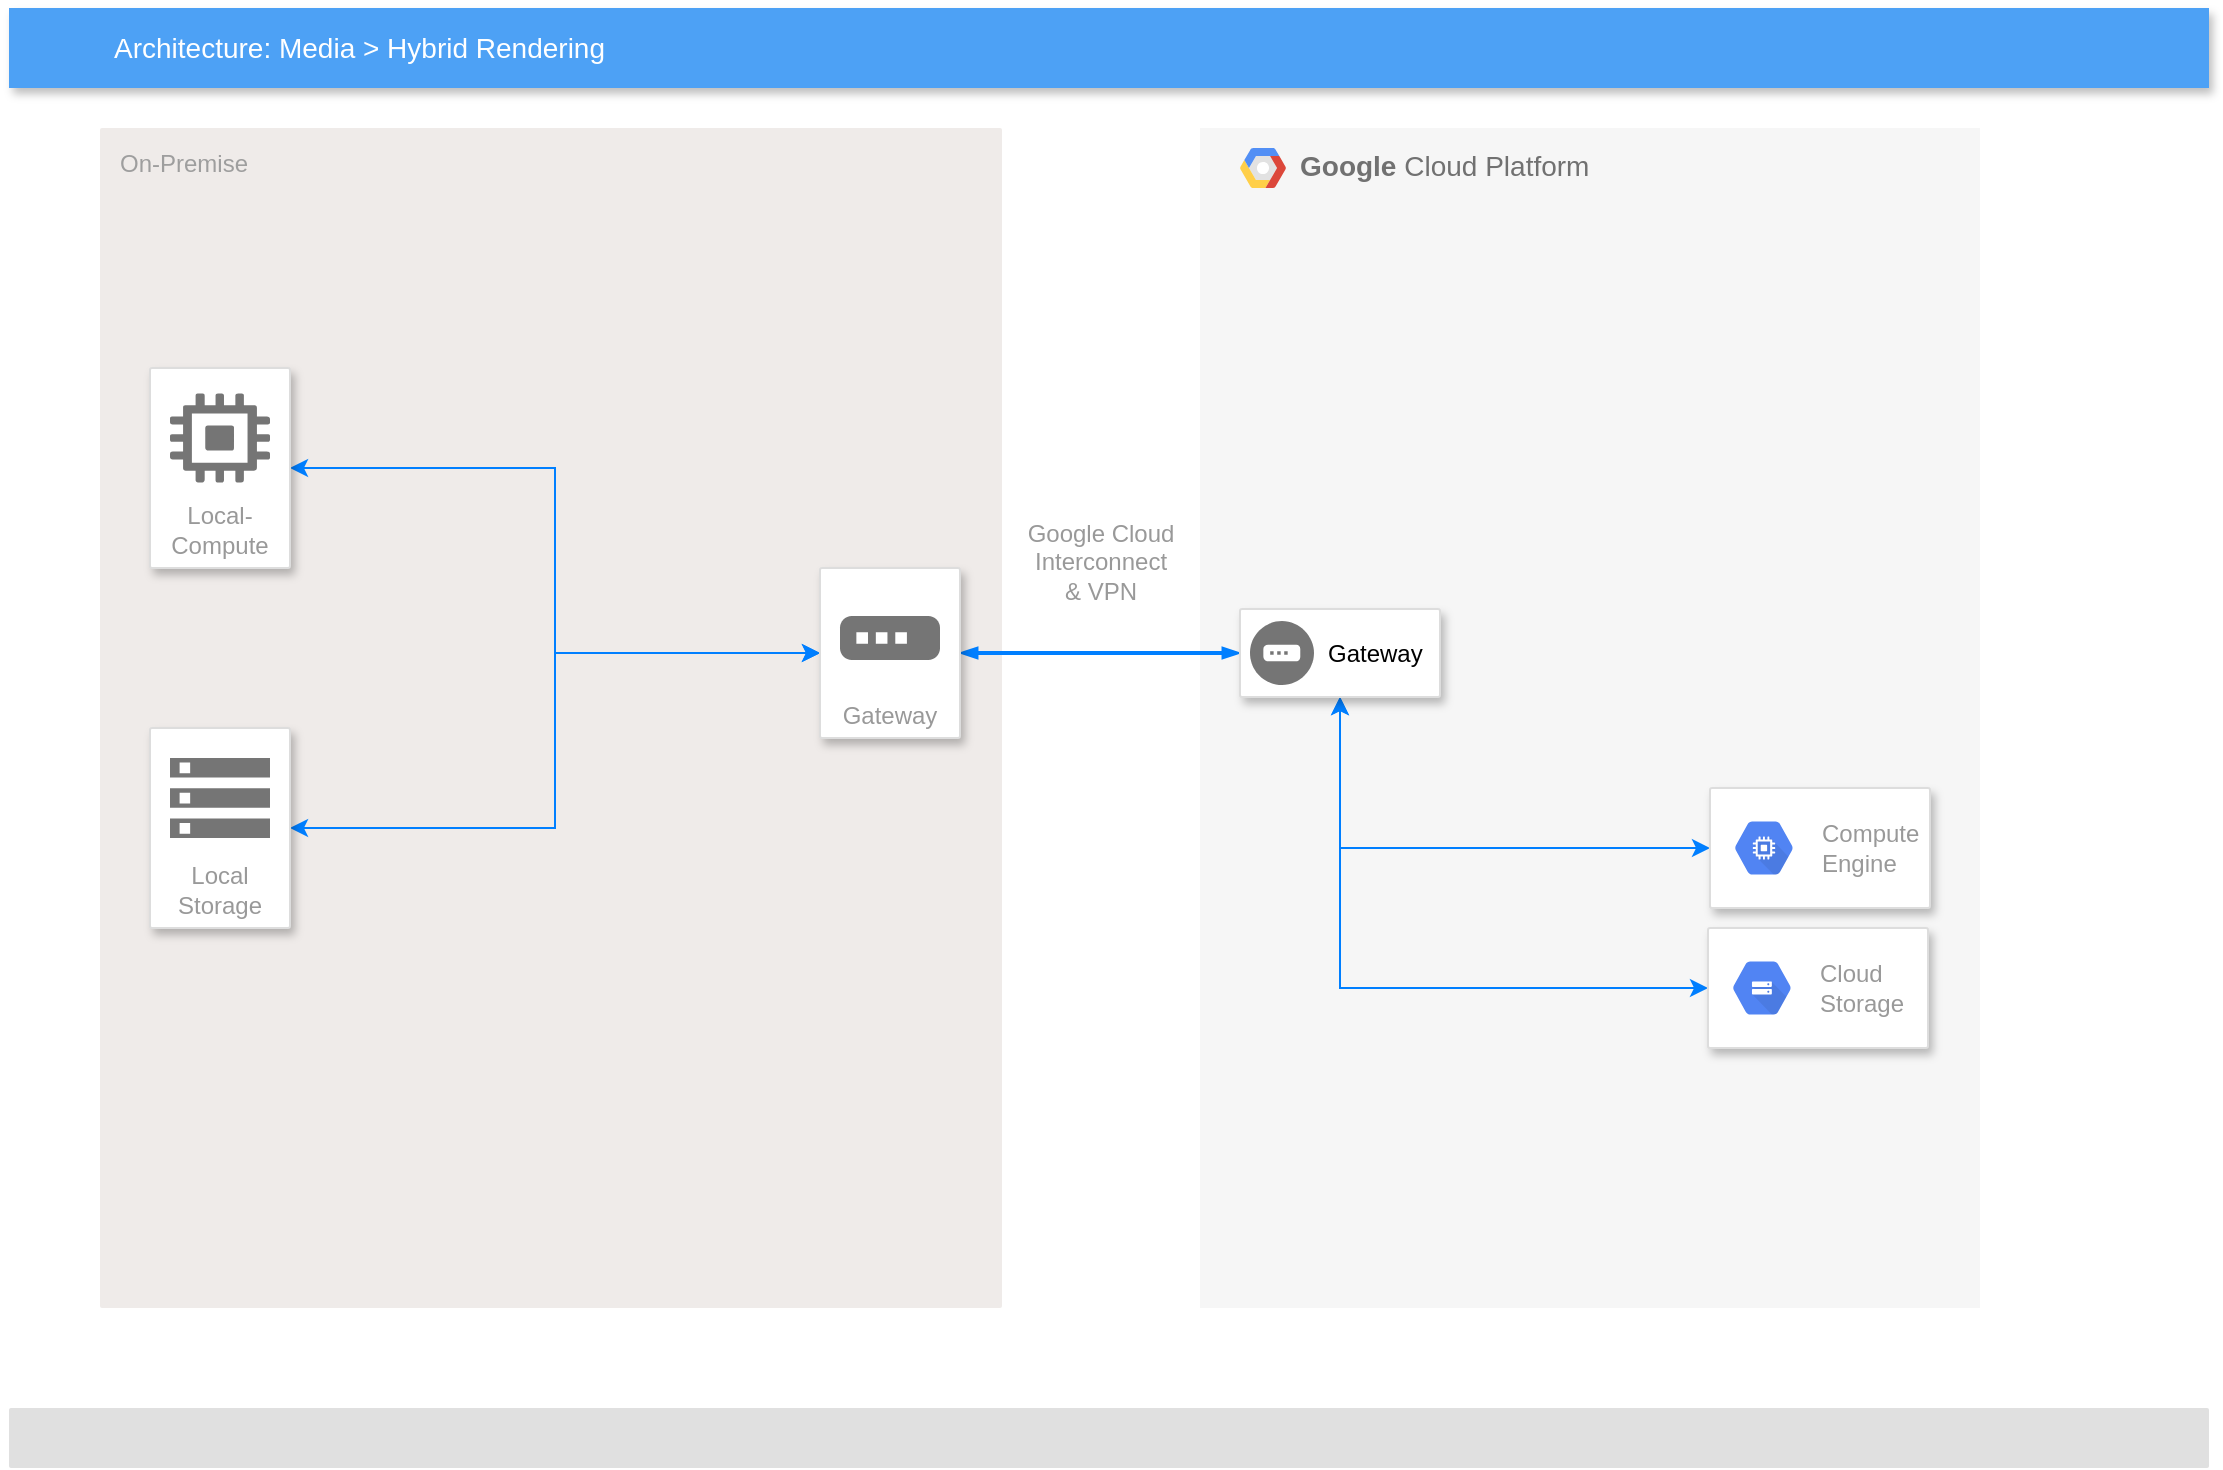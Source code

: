 <mxfile version="13.1.14" type="github">
  <diagram id="f106602c-feb2-e66a-4537-3a34d633f6aa" name="Page-1">
    <mxGraphModel dx="946" dy="565" grid="1" gridSize="10" guides="1" tooltips="1" connect="1" arrows="1" fold="1" page="1" pageScale="1" pageWidth="1169" pageHeight="827" background="#ffffff" math="0" shadow="0">
      <root>
        <mxCell id="0" />
        <mxCell id="1" parent="0" />
        <mxCell id="14" value="&lt;b&gt;Google &lt;/b&gt;Cloud Platform" style="fillColor=#F6F6F6;strokeColor=none;shadow=0;gradientColor=none;fontSize=14;align=left;spacing=10;fontColor=#717171;9E9E9E;verticalAlign=top;spacingTop=-4;fontStyle=0;spacingLeft=40;html=1;" parent="1" vertex="1">
          <mxGeometry x="630" y="100" width="390" height="590" as="geometry" />
        </mxCell>
        <mxCell id="15" value="" style="shape=mxgraph.gcp2.google_cloud_platform;fillColor=#F6F6F6;strokeColor=none;shadow=0;gradientColor=none;" parent="14" vertex="1">
          <mxGeometry width="23" height="20" relative="1" as="geometry">
            <mxPoint x="20" y="10" as="offset" />
          </mxGeometry>
        </mxCell>
        <mxCell id="2" value="Architecture: Media &amp;gt; Hybrid Rendering" style="fillColor=#4DA1F5;strokeColor=none;shadow=1;gradientColor=none;fontSize=14;align=left;spacingLeft=50;fontColor=#ffffff;html=1;" parent="1" vertex="1">
          <mxGeometry x="34.5" y="40" width="1100" height="40" as="geometry" />
        </mxCell>
        <mxCell id="16" value="" style="rounded=1;absoluteArcSize=1;arcSize=2;html=1;strokeColor=none;gradientColor=none;shadow=0;dashed=0;strokeColor=none;fontSize=12;fontColor=#9E9E9E;align=left;verticalAlign=top;spacing=10;spacingTop=-4;fillColor=#E0E0E0;" parent="1" vertex="1">
          <mxGeometry x="34.5" y="740" width="1100" height="30" as="geometry" />
        </mxCell>
        <mxCell id="391" value="On-Premise" style="rounded=1;absoluteArcSize=1;arcSize=2;html=1;strokeColor=none;gradientColor=none;shadow=0;dashed=0;strokeColor=none;fontSize=12;fontColor=#9E9E9E;align=left;verticalAlign=top;spacing=10;spacingTop=-4;fillColor=#EFEBE9;whiteSpace=wrap;" parent="1" vertex="1">
          <mxGeometry x="80" y="100" width="451" height="590" as="geometry" />
        </mxCell>
        <mxCell id="KhaCFDbxLPPyKXkI-G86-414" style="edgeStyle=orthogonalEdgeStyle;rounded=0;orthogonalLoop=1;jettySize=auto;html=1;entryX=0;entryY=0.5;entryDx=0;entryDy=0;strokeColor=#007FFF;startArrow=classic;startFill=1;" edge="1" parent="1" source="392" target="398">
          <mxGeometry relative="1" as="geometry" />
        </mxCell>
        <mxCell id="392" value="Local-Compute" style="strokeColor=#dddddd;fillColor=#ffffff;shadow=1;strokeWidth=1;rounded=1;absoluteArcSize=1;arcSize=2;labelPosition=center;verticalLabelPosition=middle;align=center;verticalAlign=bottom;spacingLeft=0;fontColor=#999999;fontSize=12;whiteSpace=wrap;spacingBottom=2;html=1;" parent="1" vertex="1">
          <mxGeometry x="105" y="220" width="70" height="100" as="geometry" />
        </mxCell>
        <mxCell id="393" value="" style="dashed=0;html=1;fillColor=#757575;strokeColor=none;shape=mxgraph.gcp2.compute_engine_icon;part=1;" parent="392" vertex="1">
          <mxGeometry x="0.5" width="50" height="44.5" relative="1" as="geometry">
            <mxPoint x="-25" y="12.75" as="offset" />
          </mxGeometry>
        </mxCell>
        <mxCell id="KhaCFDbxLPPyKXkI-G86-415" style="edgeStyle=orthogonalEdgeStyle;rounded=0;orthogonalLoop=1;jettySize=auto;html=1;strokeColor=#007FFF;startArrow=classic;startFill=1;" edge="1" parent="1" source="394" target="398">
          <mxGeometry relative="1" as="geometry" />
        </mxCell>
        <mxCell id="394" value="Local&lt;br&gt;Storage" style="strokeColor=#dddddd;fillColor=#ffffff;shadow=1;strokeWidth=1;rounded=1;absoluteArcSize=1;arcSize=2;labelPosition=center;verticalLabelPosition=middle;align=center;verticalAlign=bottom;spacingLeft=0;fontColor=#999999;fontSize=12;whiteSpace=wrap;spacingBottom=2;html=1;" parent="1" vertex="1">
          <mxGeometry x="105" y="400" width="70" height="100" as="geometry" />
        </mxCell>
        <mxCell id="395" value="" style="dashed=0;html=1;fillColor=#757575;strokeColor=none;shape=mxgraph.gcp2.storage;part=1;" parent="394" vertex="1">
          <mxGeometry x="0.5" width="50" height="40" relative="1" as="geometry">
            <mxPoint x="-25" y="15" as="offset" />
          </mxGeometry>
        </mxCell>
        <mxCell id="411" value="Google Cloud&lt;br&gt;Interconnect&lt;br&gt;&amp;amp; VPN&lt;br&gt;" style="edgeStyle=elbowEdgeStyle;rounded=0;elbow=vertical;html=1;startArrow=blockThin;startFill=1;endArrow=blockThin;endFill=1;jettySize=auto;orthogonalLoop=1;strokeWidth=2;fontSize=12;fontColor=#999999;dashed=0;strokeColor=#007FFF;labelBackgroundColor=#ffffff;endSize=4;startSize=4;verticalAlign=bottom;" parent="1" source="398" target="400" edge="1">
          <mxGeometry y="22" relative="1" as="geometry">
            <mxPoint as="offset" />
          </mxGeometry>
        </mxCell>
        <mxCell id="398" value="Gateway" style="strokeColor=#dddddd;fillColor=#ffffff;shadow=1;strokeWidth=1;rounded=1;absoluteArcSize=1;arcSize=2;labelPosition=center;verticalLabelPosition=middle;align=center;verticalAlign=bottom;spacingLeft=0;fontColor=#999999;fontSize=12;whiteSpace=wrap;spacingBottom=2;html=1;" parent="1" vertex="1">
          <mxGeometry x="440" y="320" width="70" height="85" as="geometry" />
        </mxCell>
        <mxCell id="399" value="" style="dashed=0;html=1;fillColor=#757575;strokeColor=none;shape=mxgraph.gcp2.gateway_icon;part=1;" parent="398" vertex="1">
          <mxGeometry x="0.5" width="50" height="22" relative="1" as="geometry">
            <mxPoint x="-25" y="24" as="offset" />
          </mxGeometry>
        </mxCell>
        <mxCell id="KhaCFDbxLPPyKXkI-G86-417" style="edgeStyle=orthogonalEdgeStyle;rounded=0;orthogonalLoop=1;jettySize=auto;html=1;exitX=0.5;exitY=1;exitDx=0;exitDy=0;entryX=0;entryY=0.5;entryDx=0;entryDy=0;startArrow=classic;startFill=1;strokeColor=#007FFF;" edge="1" parent="1" source="400" target="406">
          <mxGeometry relative="1" as="geometry" />
        </mxCell>
        <mxCell id="KhaCFDbxLPPyKXkI-G86-419" style="edgeStyle=orthogonalEdgeStyle;rounded=0;orthogonalLoop=1;jettySize=auto;html=1;entryX=0;entryY=0.5;entryDx=0;entryDy=0;startArrow=classic;startFill=1;strokeColor=#007FFF;" edge="1" parent="1" source="400" target="404">
          <mxGeometry relative="1" as="geometry">
            <Array as="points">
              <mxPoint x="700" y="460" />
            </Array>
          </mxGeometry>
        </mxCell>
        <mxCell id="400" value="" style="strokeColor=#dddddd;fillColor=#ffffff;shadow=1;strokeWidth=1;rounded=1;absoluteArcSize=1;arcSize=2;fontSize=17;fontColor=#000000;align=right;html=1;" parent="1" vertex="1">
          <mxGeometry x="650" y="340.5" width="100" height="44" as="geometry" />
        </mxCell>
        <mxCell id="401" value="Gateway" style="dashed=0;html=1;fillColor=#757575;strokeColor=none;shape=mxgraph.gcp2.gateway;part=1;labelPosition=right;verticalLabelPosition=middle;align=left;verticalAlign=middle;spacingLeft=5;fontColor=#000000;fontSize=12;" parent="400" vertex="1">
          <mxGeometry y="0.5" width="32" height="32" relative="1" as="geometry">
            <mxPoint x="5" y="-16" as="offset" />
          </mxGeometry>
        </mxCell>
        <mxCell id="404" value="" style="strokeColor=#dddddd;fillColor=#ffffff;shadow=1;strokeWidth=1;rounded=1;absoluteArcSize=1;arcSize=2;fontSize=17;fontColor=#000000;align=right;html=1;" parent="1" vertex="1">
          <mxGeometry x="885" y="430" width="110" height="60" as="geometry" />
        </mxCell>
        <mxCell id="405" value="Compute&#xa;Engine" style="dashed=0;connectable=0;html=1;fillColor=#5184F3;strokeColor=none;shape=mxgraph.gcp2.hexIcon;prIcon=compute_engine;part=1;labelPosition=right;verticalLabelPosition=middle;align=left;verticalAlign=middle;spacingLeft=5;fontColor=#999999;fontSize=12;" parent="404" vertex="1">
          <mxGeometry y="0.5" width="44" height="39" relative="1" as="geometry">
            <mxPoint x="5" y="-19.5" as="offset" />
          </mxGeometry>
        </mxCell>
        <mxCell id="406" value="" style="strokeColor=#dddddd;fillColor=#ffffff;shadow=1;strokeWidth=1;rounded=1;absoluteArcSize=1;arcSize=2;fontSize=17;fontColor=#000000;align=right;html=1;" parent="1" vertex="1">
          <mxGeometry x="884" y="500" width="110" height="60" as="geometry" />
        </mxCell>
        <mxCell id="407" value="Cloud&#xa;Storage" style="dashed=0;connectable=0;html=1;fillColor=#5184F3;strokeColor=none;shape=mxgraph.gcp2.hexIcon;prIcon=cloud_storage;part=1;labelPosition=right;verticalLabelPosition=middle;align=left;verticalAlign=middle;spacingLeft=5;fontColor=#999999;fontSize=12;" parent="406" vertex="1">
          <mxGeometry y="0.5" width="44" height="39" relative="1" as="geometry">
            <mxPoint x="5" y="-19.5" as="offset" />
          </mxGeometry>
        </mxCell>
      </root>
    </mxGraphModel>
  </diagram>
</mxfile>
